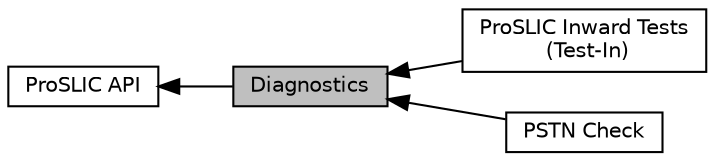 digraph "Diagnostics"
{
  edge [fontname="Helvetica",fontsize="10",labelfontname="Helvetica",labelfontsize="10"];
  node [fontname="Helvetica",fontsize="10",shape=record];
  rankdir=LR;
  Node0 [label="Diagnostics",height=0.2,width=0.4,color="black", fillcolor="grey75", style="filled", fontcolor="black"];
  Node3 [label="ProSLIC Inward Tests\l (Test-In)",height=0.2,width=0.4,color="black", fillcolor="white", style="filled",URL="$group___p_r_o_s_l_i_c___t_s_t_i_n.html"];
  Node1 [label="ProSLIC API",height=0.2,width=0.4,color="black", fillcolor="white", style="filled",URL="$group___pro_s_l_i_c___a_p_i.html"];
  Node2 [label="PSTN Check",height=0.2,width=0.4,color="black", fillcolor="white", style="filled",URL="$group___p_s_t_n___c_h_e_c_k.html"];
  Node1->Node0 [shape=plaintext, dir="back", style="solid"];
  Node0->Node2 [shape=plaintext, dir="back", style="solid"];
  Node0->Node3 [shape=plaintext, dir="back", style="solid"];
}
